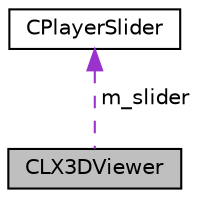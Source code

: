 digraph G
{
  edge [fontname="Helvetica",fontsize="10",labelfontname="Helvetica",labelfontsize="10"];
  node [fontname="Helvetica",fontsize="10",shape=record];
  Node1 [label="CLX3DViewer",height=0.2,width=0.4,color="black", fillcolor="grey75", style="filled" fontcolor="black"];
  Node2 -> Node1 [dir="back",color="darkorchid3",fontsize="10",style="dashed",label=" m_slider" ,fontname="Helvetica"];
  Node2 [label="CPlayerSlider",height=0.2,width=0.4,color="black", fillcolor="white", style="filled",URL="$class_c_player_slider.html"];
}
